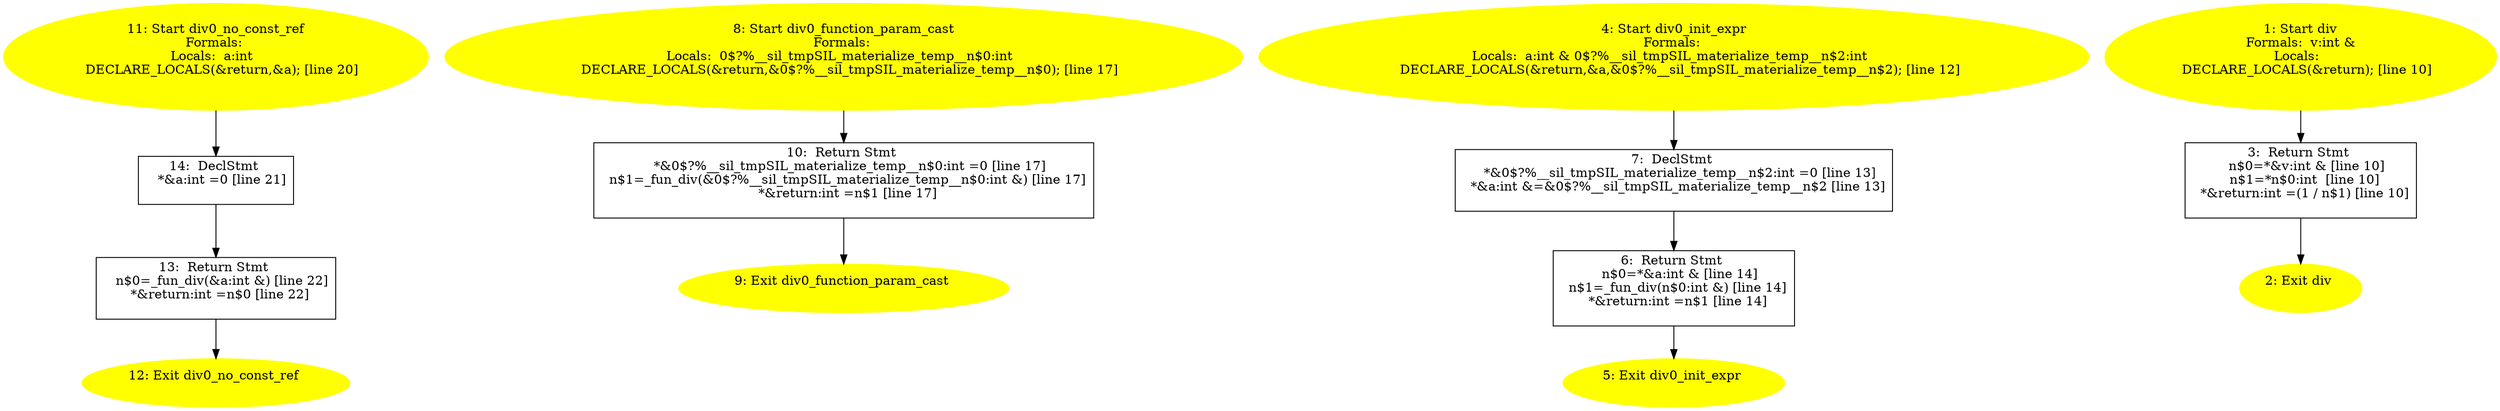 /* @generated */
digraph iCFG {
14 [label="14:  DeclStmt \n   *&a:int =0 [line 21]\n " shape="box"]
	

	 14 -> 13 ;
13 [label="13:  Return Stmt \n   n$0=_fun_div(&a:int &) [line 22]\n  *&return:int =n$0 [line 22]\n " shape="box"]
	

	 13 -> 12 ;
12 [label="12: Exit div0_no_const_ref \n  " color=yellow style=filled]
	

11 [label="11: Start div0_no_const_ref\nFormals: \nLocals:  a:int  \n   DECLARE_LOCALS(&return,&a); [line 20]\n " color=yellow style=filled]
	

	 11 -> 14 ;
10 [label="10:  Return Stmt \n   *&0$?%__sil_tmpSIL_materialize_temp__n$0:int =0 [line 17]\n  n$1=_fun_div(&0$?%__sil_tmpSIL_materialize_temp__n$0:int &) [line 17]\n  *&return:int =n$1 [line 17]\n " shape="box"]
	

	 10 -> 9 ;
9 [label="9: Exit div0_function_param_cast \n  " color=yellow style=filled]
	

8 [label="8: Start div0_function_param_cast\nFormals: \nLocals:  0$?%__sil_tmpSIL_materialize_temp__n$0:int  \n   DECLARE_LOCALS(&return,&0$?%__sil_tmpSIL_materialize_temp__n$0); [line 17]\n " color=yellow style=filled]
	

	 8 -> 10 ;
7 [label="7:  DeclStmt \n   *&0$?%__sil_tmpSIL_materialize_temp__n$2:int =0 [line 13]\n  *&a:int &=&0$?%__sil_tmpSIL_materialize_temp__n$2 [line 13]\n " shape="box"]
	

	 7 -> 6 ;
6 [label="6:  Return Stmt \n   n$0=*&a:int & [line 14]\n  n$1=_fun_div(n$0:int &) [line 14]\n  *&return:int =n$1 [line 14]\n " shape="box"]
	

	 6 -> 5 ;
5 [label="5: Exit div0_init_expr \n  " color=yellow style=filled]
	

4 [label="4: Start div0_init_expr\nFormals: \nLocals:  a:int & 0$?%__sil_tmpSIL_materialize_temp__n$2:int  \n   DECLARE_LOCALS(&return,&a,&0$?%__sil_tmpSIL_materialize_temp__n$2); [line 12]\n " color=yellow style=filled]
	

	 4 -> 7 ;
3 [label="3:  Return Stmt \n   n$0=*&v:int & [line 10]\n  n$1=*n$0:int  [line 10]\n  *&return:int =(1 / n$1) [line 10]\n " shape="box"]
	

	 3 -> 2 ;
2 [label="2: Exit div \n  " color=yellow style=filled]
	

1 [label="1: Start div\nFormals:  v:int &\nLocals:  \n   DECLARE_LOCALS(&return); [line 10]\n " color=yellow style=filled]
	

	 1 -> 3 ;
}
